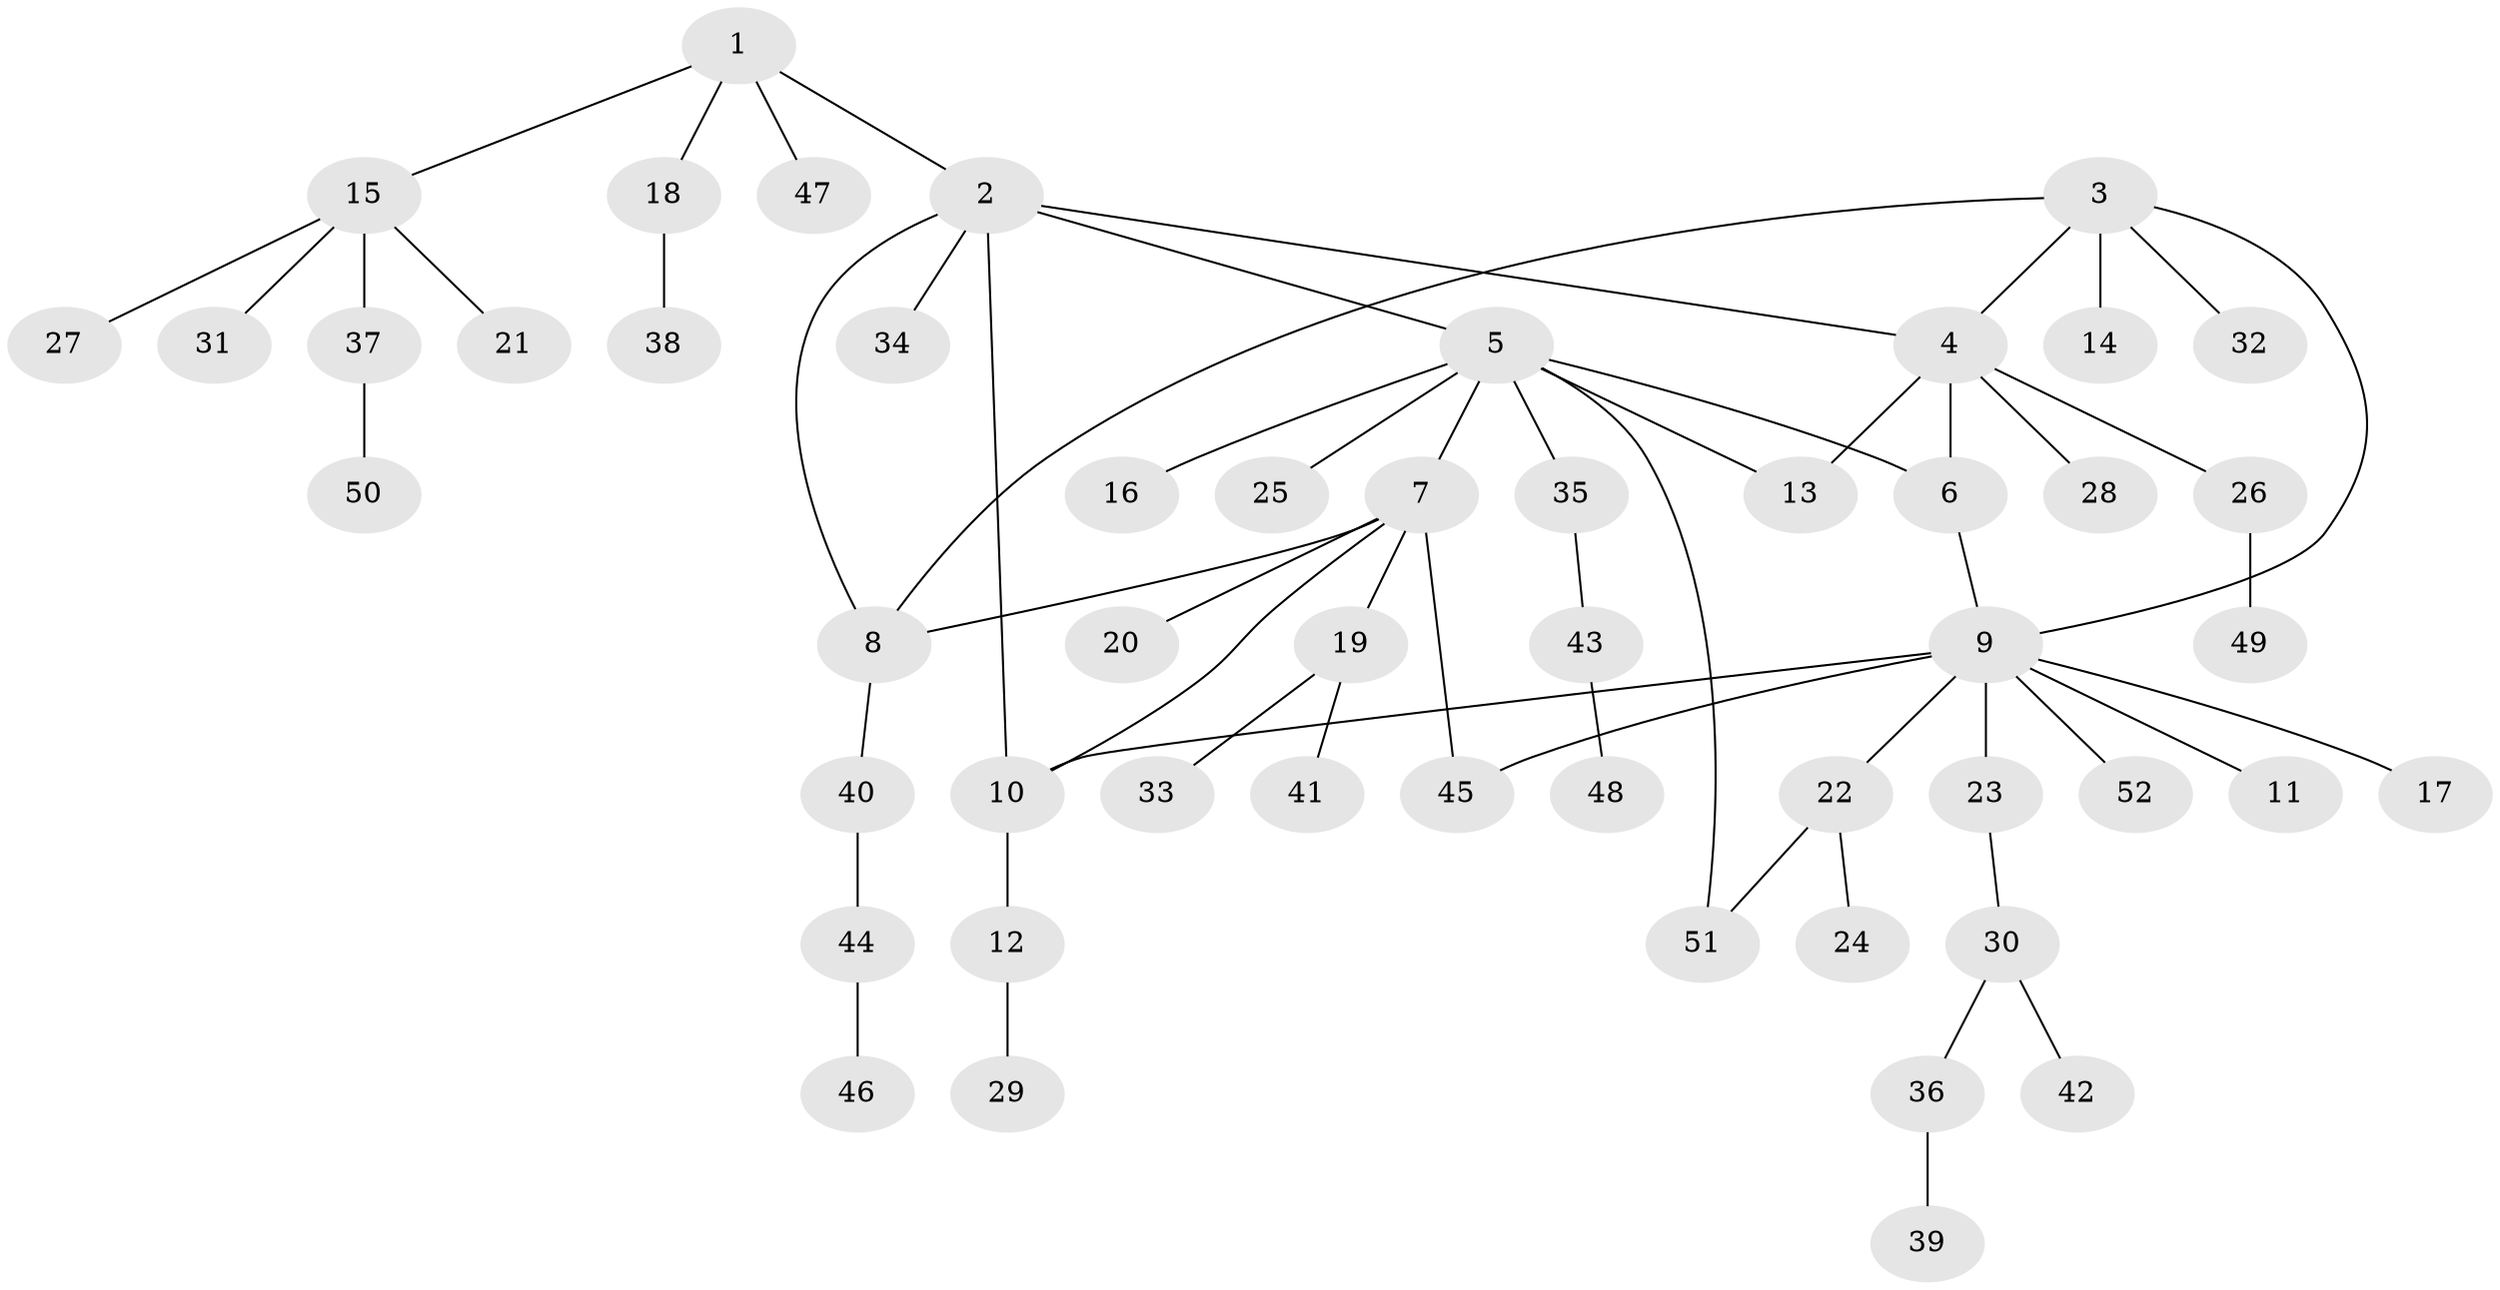 // coarse degree distribution, {7: 0.027777777777777776, 5: 0.05555555555555555, 9: 0.08333333333333333, 4: 0.05555555555555555, 1: 0.5833333333333334, 2: 0.16666666666666666, 3: 0.027777777777777776}
// Generated by graph-tools (version 1.1) at 2025/24/03/03/25 07:24:13]
// undirected, 52 vertices, 60 edges
graph export_dot {
graph [start="1"]
  node [color=gray90,style=filled];
  1;
  2;
  3;
  4;
  5;
  6;
  7;
  8;
  9;
  10;
  11;
  12;
  13;
  14;
  15;
  16;
  17;
  18;
  19;
  20;
  21;
  22;
  23;
  24;
  25;
  26;
  27;
  28;
  29;
  30;
  31;
  32;
  33;
  34;
  35;
  36;
  37;
  38;
  39;
  40;
  41;
  42;
  43;
  44;
  45;
  46;
  47;
  48;
  49;
  50;
  51;
  52;
  1 -- 2;
  1 -- 15;
  1 -- 18;
  1 -- 47;
  2 -- 4;
  2 -- 5;
  2 -- 8;
  2 -- 10;
  2 -- 34;
  3 -- 4;
  3 -- 8;
  3 -- 9;
  3 -- 14;
  3 -- 32;
  4 -- 6;
  4 -- 13;
  4 -- 26;
  4 -- 28;
  5 -- 6;
  5 -- 7;
  5 -- 13;
  5 -- 16;
  5 -- 25;
  5 -- 35;
  5 -- 51;
  6 -- 9;
  7 -- 8;
  7 -- 10;
  7 -- 19;
  7 -- 20;
  7 -- 45;
  8 -- 40;
  9 -- 10;
  9 -- 11;
  9 -- 17;
  9 -- 22;
  9 -- 23;
  9 -- 45;
  9 -- 52;
  10 -- 12;
  12 -- 29;
  15 -- 21;
  15 -- 27;
  15 -- 31;
  15 -- 37;
  18 -- 38;
  19 -- 33;
  19 -- 41;
  22 -- 24;
  22 -- 51;
  23 -- 30;
  26 -- 49;
  30 -- 36;
  30 -- 42;
  35 -- 43;
  36 -- 39;
  37 -- 50;
  40 -- 44;
  43 -- 48;
  44 -- 46;
}
